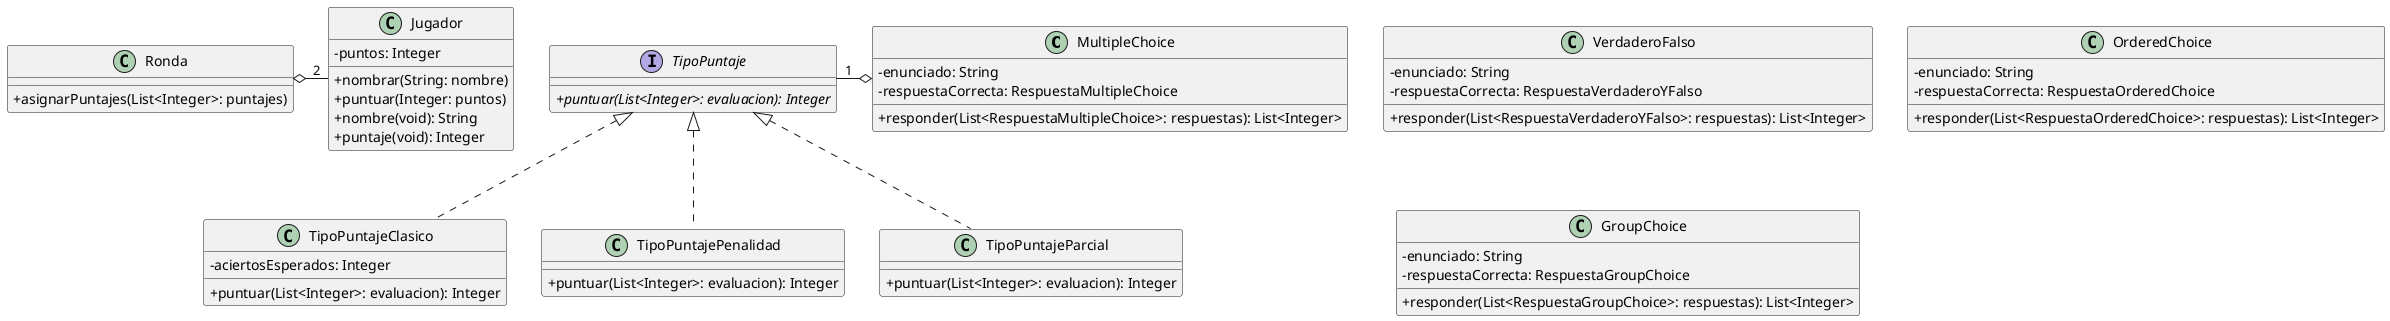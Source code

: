 @startuml
skinparam classAttributeIconSize 0


class MultipleChoice {
    - enunciado: String
    - respuestaCorrecta: RespuestaMultipleChoice
    + responder(List<RespuestaMultipleChoice>: respuestas): List<Integer>
}

interface TipoPuntaje{
    + {abstract}puntuar(List<Integer>: evaluacion): Integer
}

class TipoPuntajeClasico{
    - aciertosEsperados: Integer
    + puntuar(List<Integer>: evaluacion): Integer
}

class TipoPuntajePenalidad{
    + puntuar(List<Integer>: evaluacion): Integer
}

class TipoPuntajeParcial{
    + puntuar(List<Integer>: evaluacion): Integer
}

class VerdaderoFalso {
    - enunciado: String
    - respuestaCorrecta: RespuestaVerdaderoYFalso
    + responder(List<RespuestaVerdaderoYFalso>: respuestas): List<Integer>
}

class OrderedChoice {
    - enunciado: String
    - respuestaCorrecta: RespuestaOrderedChoice
    + responder(List<RespuestaOrderedChoice>: respuestas): List<Integer>
}

class GroupChoice {
    - enunciado: String
    - respuestaCorrecta: RespuestaGroupChoice
    + responder(List<RespuestaGroupChoice>: respuestas): List<Integer>
}

class Ronda{
    +asignarPuntajes(List<Integer>: puntajes)
}

class Jugador{
    - puntos: Integer
    + nombrar(String: nombre)
    + puntuar(Integer: puntos)
    + nombre(void): String
    + puntaje(void): Integer
}

'Ordenamiento De Cuadrados

'Herencia --|> cumple la relación 'es un'

'Asociacion --> un objeto guarda a otro

'Agregacion --o un objeto esta compuesto por otro pero no lo necesita para vivir
Jugador "2" -left-o Ronda
TipoPuntaje "1" -right-o MultipleChoice

'Composicion --* un objeto es dueño de otro

'Dependencia ..> un objeto utiliza a otro porque lo recibe/devuelve

'Interfaces ..|> colección de declaraciones de métodos sin implemetnar
TipoPuntaje <|.down. TipoPuntajeClasico
TipoPuntaje <|.down. TipoPuntajePenalidad
TipoPuntaje <|.down. TipoPuntajeParcial

@enduml